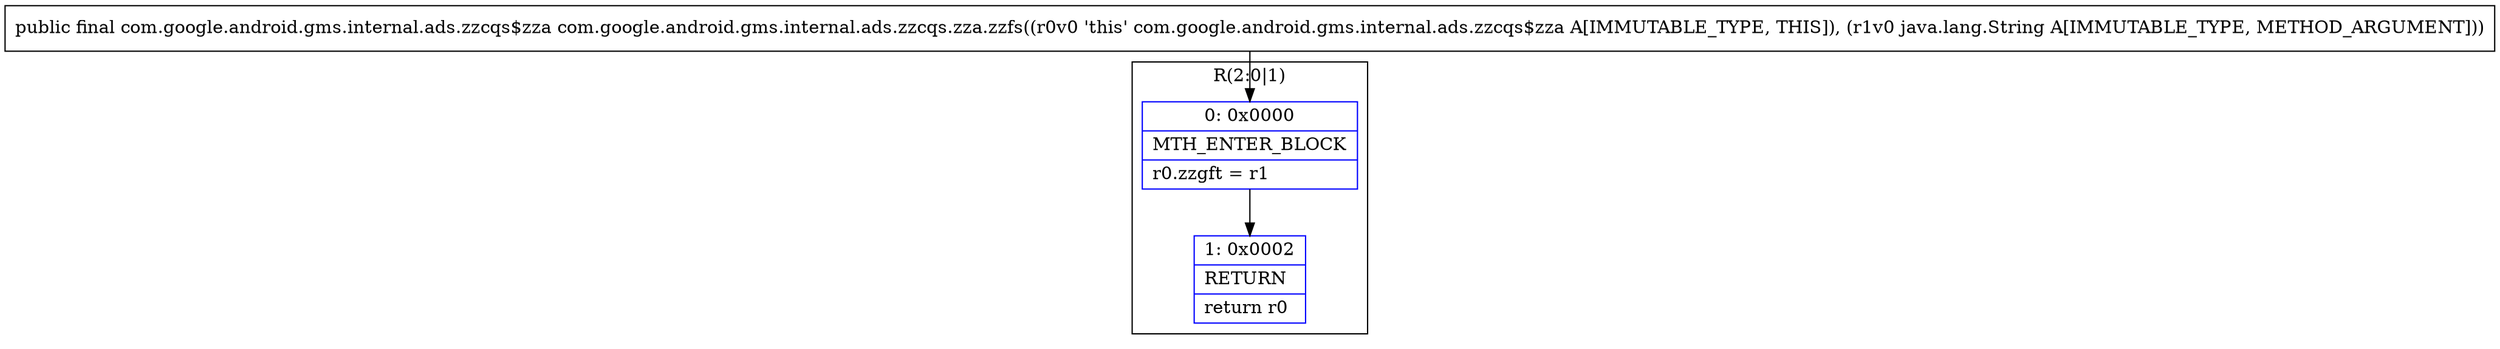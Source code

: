 digraph "CFG forcom.google.android.gms.internal.ads.zzcqs.zza.zzfs(Ljava\/lang\/String;)Lcom\/google\/android\/gms\/internal\/ads\/zzcqs$zza;" {
subgraph cluster_Region_2141536962 {
label = "R(2:0|1)";
node [shape=record,color=blue];
Node_0 [shape=record,label="{0\:\ 0x0000|MTH_ENTER_BLOCK\l|r0.zzgft = r1\l}"];
Node_1 [shape=record,label="{1\:\ 0x0002|RETURN\l|return r0\l}"];
}
MethodNode[shape=record,label="{public final com.google.android.gms.internal.ads.zzcqs$zza com.google.android.gms.internal.ads.zzcqs.zza.zzfs((r0v0 'this' com.google.android.gms.internal.ads.zzcqs$zza A[IMMUTABLE_TYPE, THIS]), (r1v0 java.lang.String A[IMMUTABLE_TYPE, METHOD_ARGUMENT])) }"];
MethodNode -> Node_0;
Node_0 -> Node_1;
}

